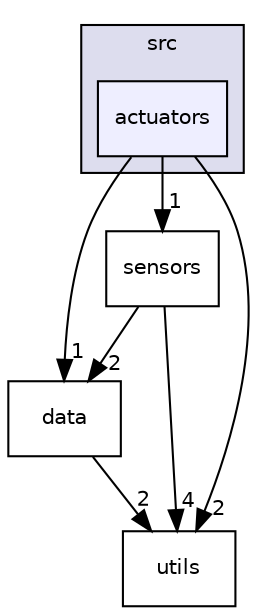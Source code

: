 digraph "src/actuators" {
  compound=true
  node [ fontsize="10", fontname="Helvetica"];
  edge [ labelfontsize="10", labelfontname="Helvetica"];
  subgraph clusterdir_68267d1309a1af8e8297ef4c3efbcdba {
    graph [ bgcolor="#ddddee", pencolor="black", label="src" fontname="Helvetica", fontsize="10", URL="dir_68267d1309a1af8e8297ef4c3efbcdba.html"]
  dir_270b4e82ca98b8b59aa4791d825b6dab [shape=box, label="actuators", style="filled", fillcolor="#eeeeff", pencolor="black", URL="dir_270b4e82ca98b8b59aa4791d825b6dab.html"];
  }
  dir_c1be8d27e7f84178e95f152701110b19 [shape=box label="data" URL="dir_c1be8d27e7f84178e95f152701110b19.html"];
  dir_7349e89ef19c117195f8e371603e1b1f [shape=box label="sensors" URL="dir_7349e89ef19c117195f8e371603e1b1f.html"];
  dir_313caf1132e152dd9b58bea13a4052ca [shape=box label="utils" URL="dir_313caf1132e152dd9b58bea13a4052ca.html"];
  dir_c1be8d27e7f84178e95f152701110b19->dir_313caf1132e152dd9b58bea13a4052ca [headlabel="2", labeldistance=1.5 headhref="dir_000003_000007.html"];
  dir_7349e89ef19c117195f8e371603e1b1f->dir_c1be8d27e7f84178e95f152701110b19 [headlabel="2", labeldistance=1.5 headhref="dir_000005_000003.html"];
  dir_7349e89ef19c117195f8e371603e1b1f->dir_313caf1132e152dd9b58bea13a4052ca [headlabel="4", labeldistance=1.5 headhref="dir_000005_000007.html"];
  dir_270b4e82ca98b8b59aa4791d825b6dab->dir_c1be8d27e7f84178e95f152701110b19 [headlabel="1", labeldistance=1.5 headhref="dir_000001_000003.html"];
  dir_270b4e82ca98b8b59aa4791d825b6dab->dir_7349e89ef19c117195f8e371603e1b1f [headlabel="1", labeldistance=1.5 headhref="dir_000001_000005.html"];
  dir_270b4e82ca98b8b59aa4791d825b6dab->dir_313caf1132e152dd9b58bea13a4052ca [headlabel="2", labeldistance=1.5 headhref="dir_000001_000007.html"];
}

